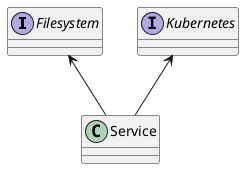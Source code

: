 @startuml class

interface Filesystem
interface Kubernetes
class Service

Filesystem <-- Service
Kubernetes <-- Service

@enduml